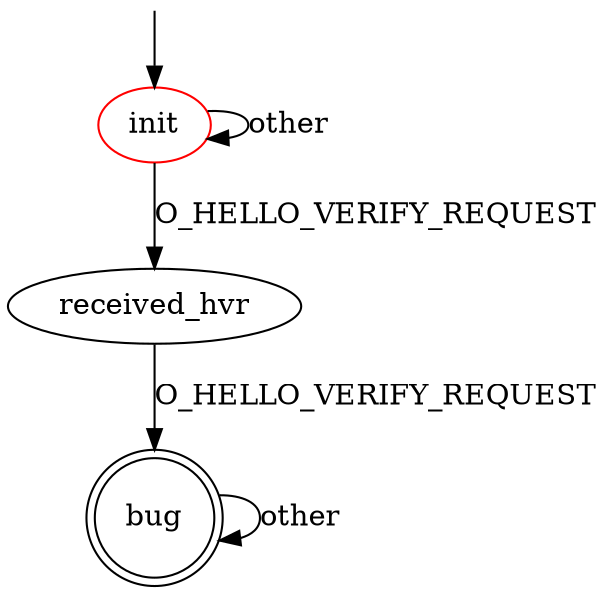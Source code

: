 digraph G {
label=""
init [color="red"]
received_hvr
bug [shape="doublecircle"]

init -> received_hvr [label="O_HELLO_VERIFY_REQUEST"]
init -> init [label="other"]

received_hvr -> bug [label="O_HELLO_VERIFY_REQUEST"]

bug -> bug [label="other"]

__start0 [label="" shape="none" width="0" height="0"];
__start0 -> init;
}

